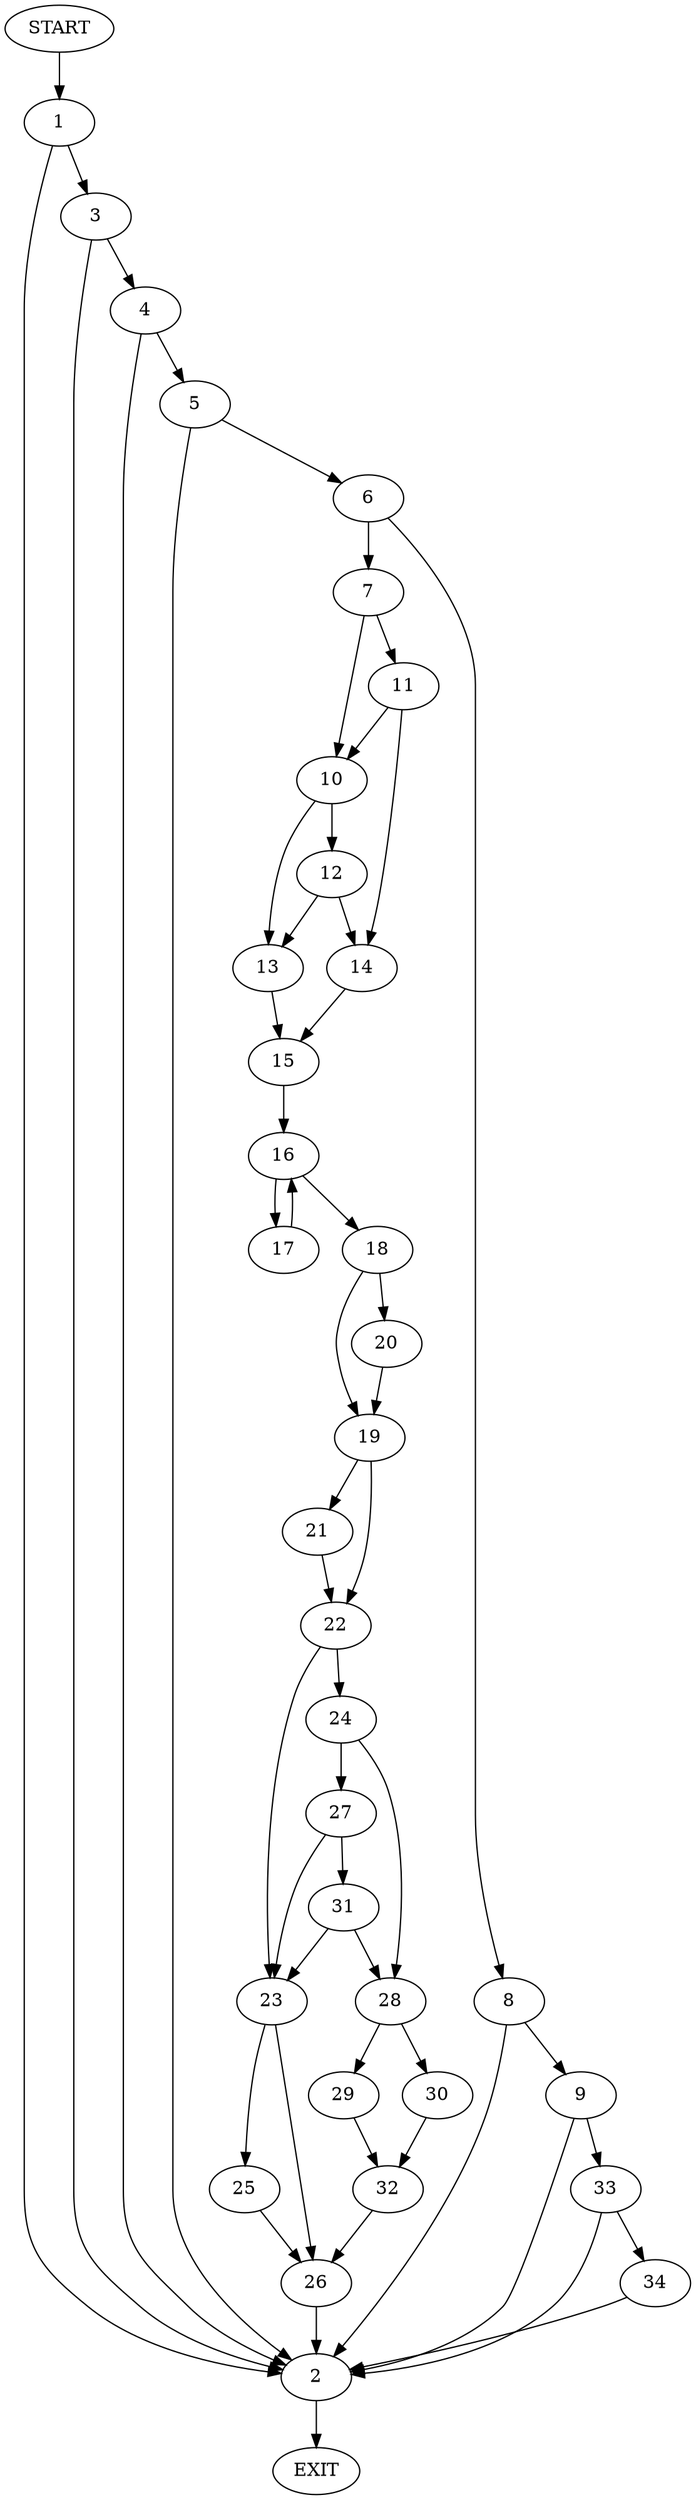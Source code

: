 digraph {
0 [label="START"]
35 [label="EXIT"]
0 -> 1
1 -> 2
1 -> 3
2 -> 35
3 -> 2
3 -> 4
4 -> 2
4 -> 5
5 -> 2
5 -> 6
6 -> 7
6 -> 8
8 -> 2
8 -> 9
7 -> 10
7 -> 11
10 -> 12
10 -> 13
11 -> 10
11 -> 14
14 -> 15
12 -> 14
12 -> 13
13 -> 15
15 -> 16
16 -> 17
16 -> 18
17 -> 16
18 -> 19
18 -> 20
20 -> 19
19 -> 21
19 -> 22
22 -> 23
22 -> 24
21 -> 22
23 -> 25
23 -> 26
24 -> 27
24 -> 28
28 -> 29
28 -> 30
27 -> 23
27 -> 31
31 -> 23
31 -> 28
30 -> 32
29 -> 32
32 -> 26
26 -> 2
25 -> 26
9 -> 2
9 -> 33
33 -> 2
33 -> 34
34 -> 2
}

